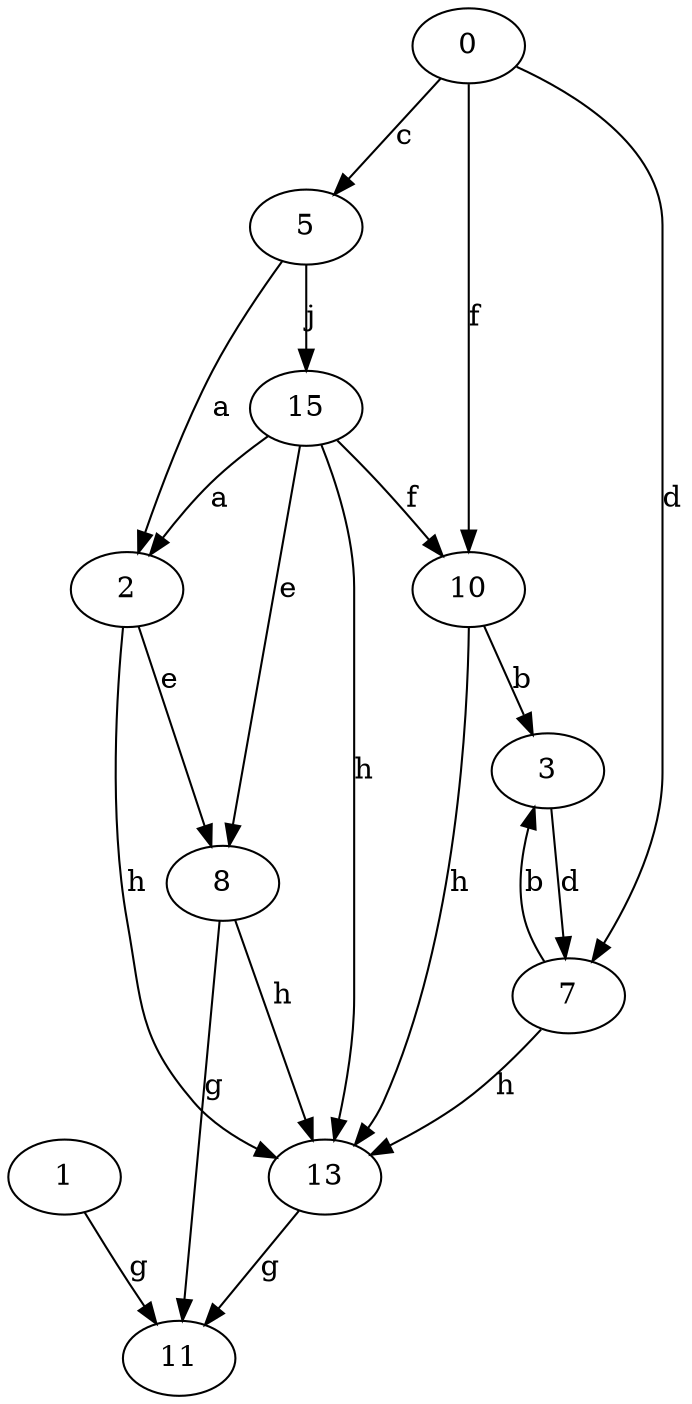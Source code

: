 strict digraph  {
1;
2;
3;
0;
5;
7;
8;
10;
11;
13;
15;
1 -> 11  [label=g];
2 -> 8  [label=e];
2 -> 13  [label=h];
3 -> 7  [label=d];
0 -> 5  [label=c];
0 -> 7  [label=d];
0 -> 10  [label=f];
5 -> 2  [label=a];
5 -> 15  [label=j];
7 -> 3  [label=b];
7 -> 13  [label=h];
8 -> 11  [label=g];
8 -> 13  [label=h];
10 -> 3  [label=b];
10 -> 13  [label=h];
13 -> 11  [label=g];
15 -> 2  [label=a];
15 -> 8  [label=e];
15 -> 10  [label=f];
15 -> 13  [label=h];
}
